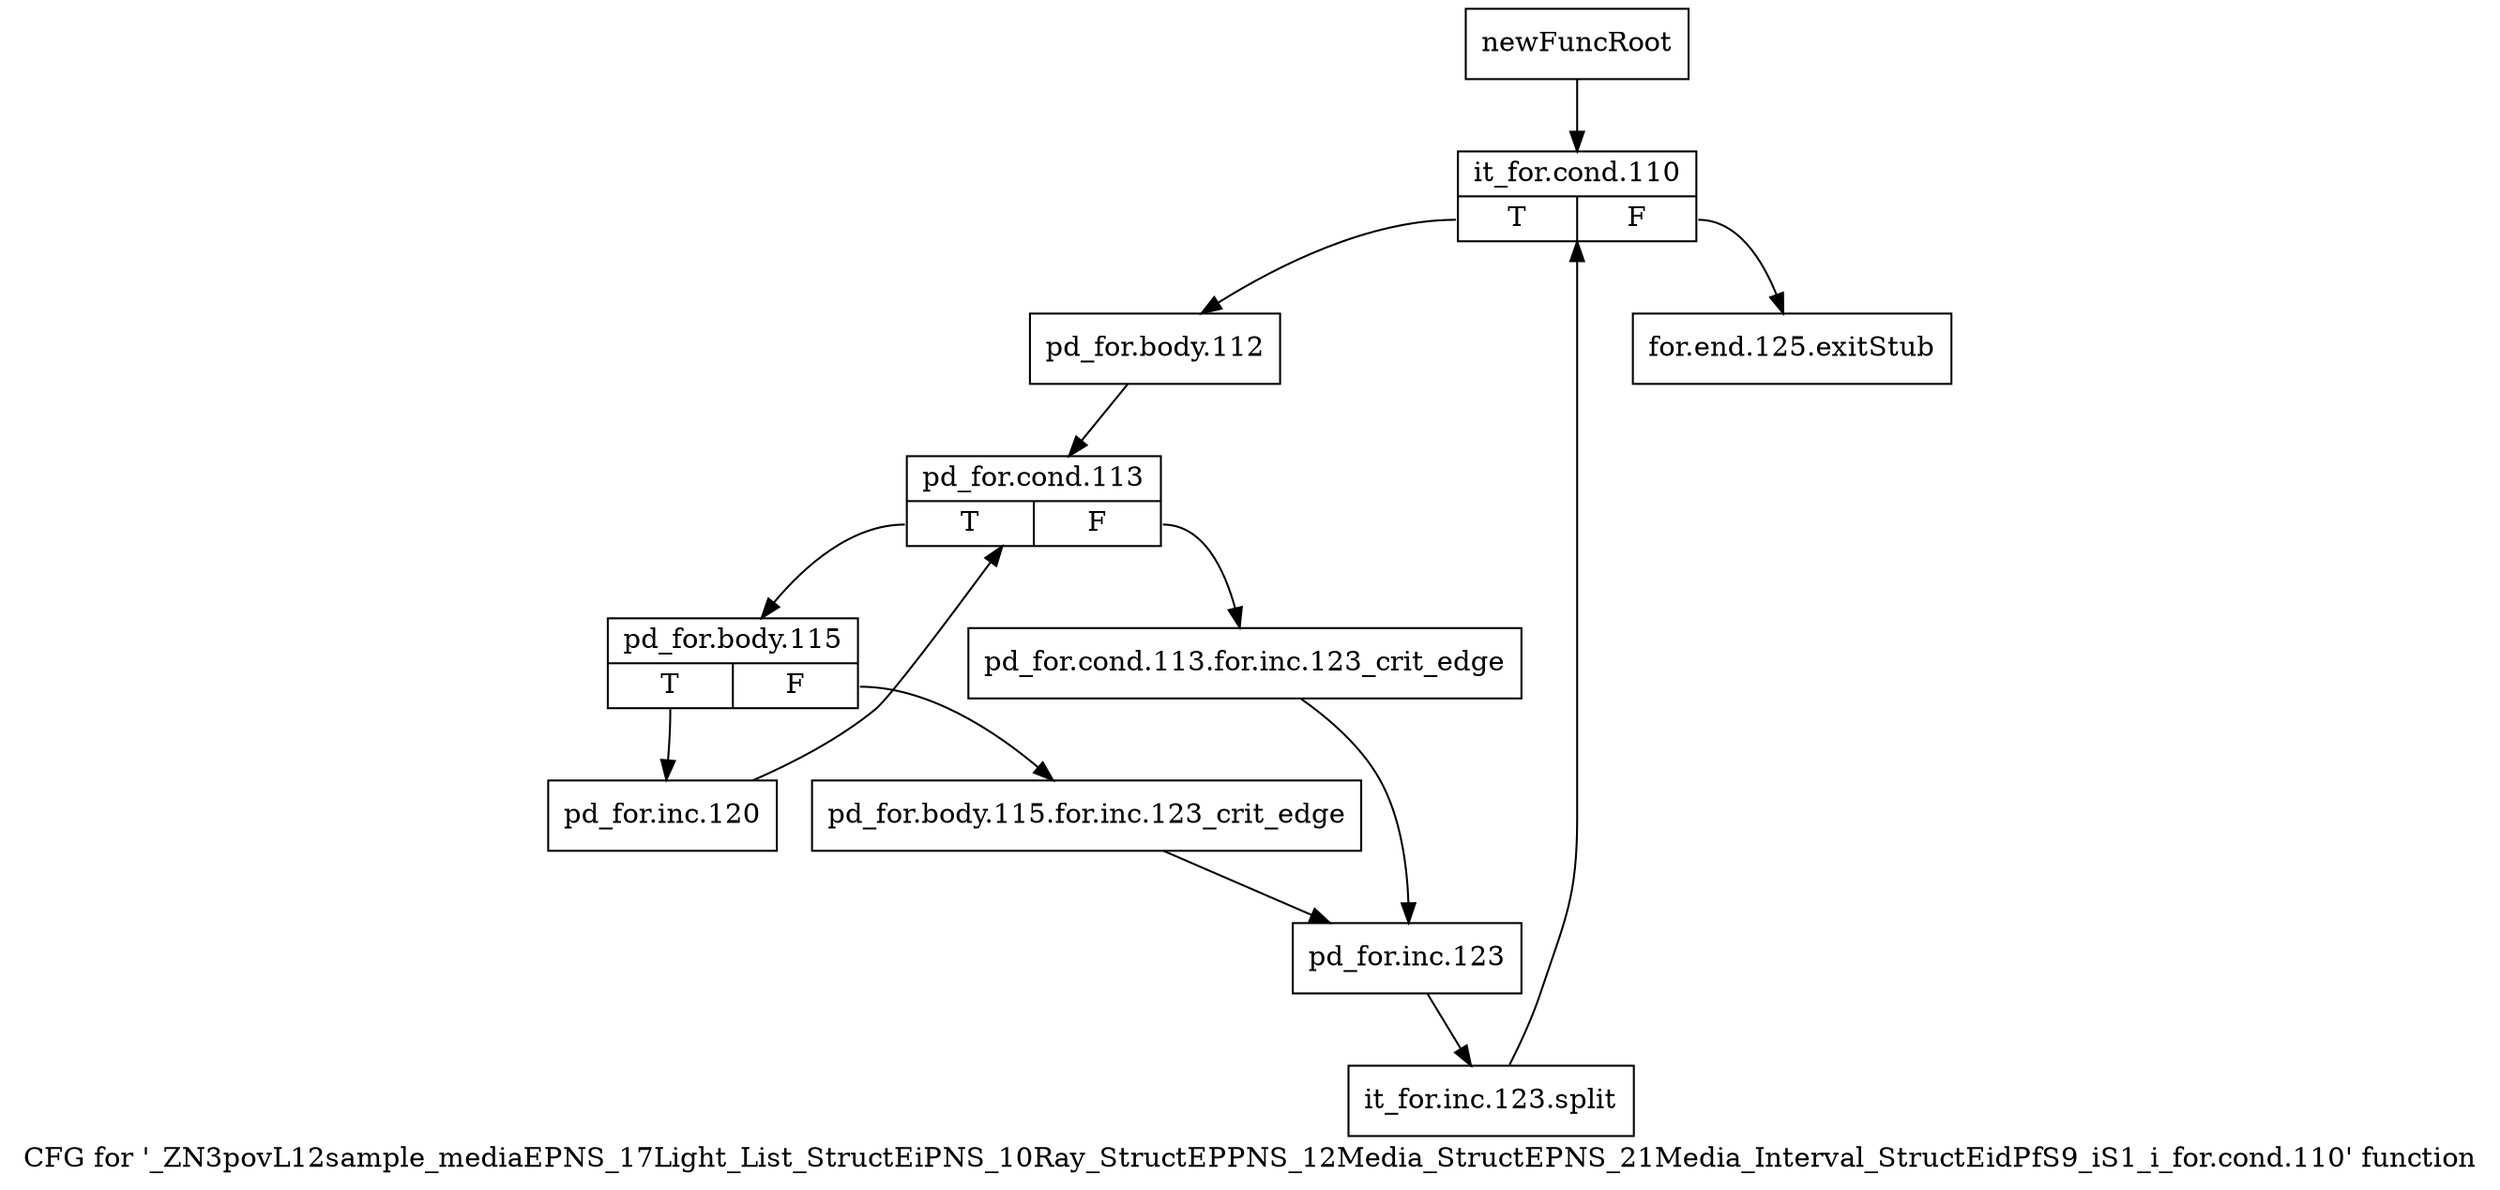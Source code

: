 digraph "CFG for '_ZN3povL12sample_mediaEPNS_17Light_List_StructEiPNS_10Ray_StructEPPNS_12Media_StructEPNS_21Media_Interval_StructEidPfS9_iS1_i_for.cond.110' function" {
	label="CFG for '_ZN3povL12sample_mediaEPNS_17Light_List_StructEiPNS_10Ray_StructEPPNS_12Media_StructEPNS_21Media_Interval_StructEidPfS9_iS1_i_for.cond.110' function";

	Node0x268a340 [shape=record,label="{newFuncRoot}"];
	Node0x268a340 -> Node0x268a3e0;
	Node0x268a390 [shape=record,label="{for.end.125.exitStub}"];
	Node0x268a3e0 [shape=record,label="{it_for.cond.110|{<s0>T|<s1>F}}"];
	Node0x268a3e0:s0 -> Node0x268a430;
	Node0x268a3e0:s1 -> Node0x268a390;
	Node0x268a430 [shape=record,label="{pd_for.body.112}"];
	Node0x268a430 -> Node0x268a480;
	Node0x268a480 [shape=record,label="{pd_for.cond.113|{<s0>T|<s1>F}}"];
	Node0x268a480:s0 -> Node0x268add0;
	Node0x268a480:s1 -> Node0x268ad80;
	Node0x268ad80 [shape=record,label="{pd_for.cond.113.for.inc.123_crit_edge}"];
	Node0x268ad80 -> Node0x268ae70;
	Node0x268add0 [shape=record,label="{pd_for.body.115|{<s0>T|<s1>F}}"];
	Node0x268add0:s0 -> Node0x268aec0;
	Node0x268add0:s1 -> Node0x268ae20;
	Node0x268ae20 [shape=record,label="{pd_for.body.115.for.inc.123_crit_edge}"];
	Node0x268ae20 -> Node0x268ae70;
	Node0x268ae70 [shape=record,label="{pd_for.inc.123}"];
	Node0x268ae70 -> Node0x37b5a90;
	Node0x37b5a90 [shape=record,label="{it_for.inc.123.split}"];
	Node0x37b5a90 -> Node0x268a3e0;
	Node0x268aec0 [shape=record,label="{pd_for.inc.120}"];
	Node0x268aec0 -> Node0x268a480;
}
